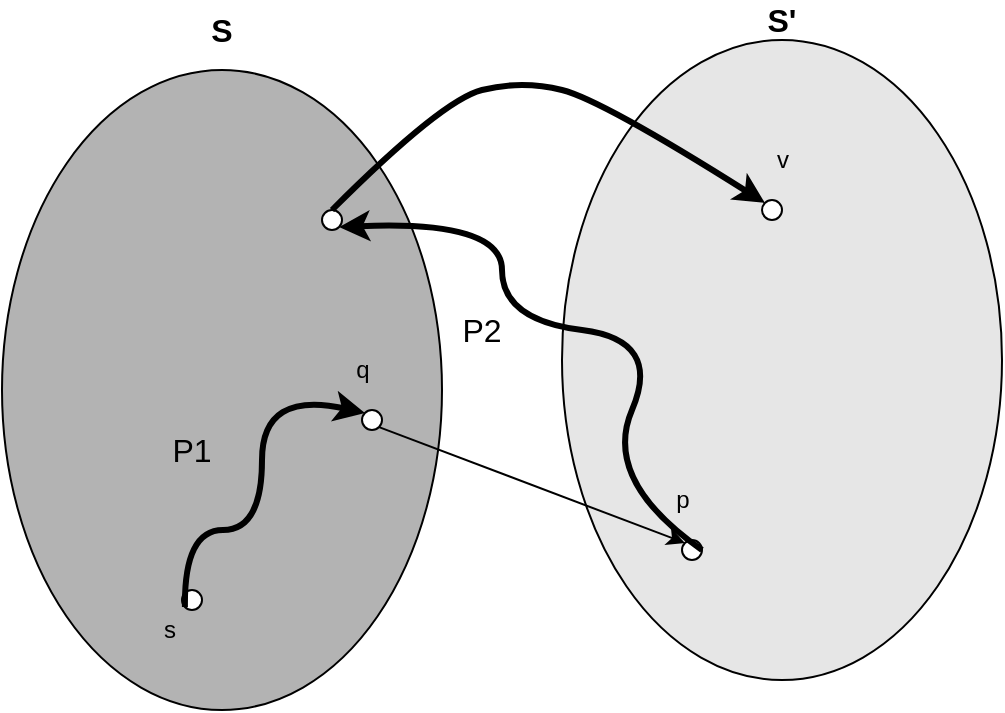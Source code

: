 <mxfile>
    <diagram id="foGcN8IKdp4nlwMygQtF" name="第 1 页">
        <mxGraphModel dx="1094" dy="506" grid="1" gridSize="10" guides="1" tooltips="1" connect="1" arrows="1" fold="1" page="1" pageScale="1" pageWidth="827" pageHeight="1169" background="#ffffff" math="0" shadow="0">
            <root>
                <mxCell id="0"/>
                <mxCell id="1" parent="0"/>
                <mxCell id="38" value="" style="ellipse;whiteSpace=wrap;html=1;strokeColor=#000000;fillColor=#E6E6E6;" vertex="1" parent="1">
                    <mxGeometry x="590" y="80" width="220" height="320" as="geometry"/>
                </mxCell>
                <mxCell id="2" value="" style="ellipse;whiteSpace=wrap;html=1;strokeColor=#000000;fillColor=#B3B3B3;" vertex="1" parent="1">
                    <mxGeometry x="310" y="95" width="220" height="320" as="geometry"/>
                </mxCell>
                <mxCell id="3" value="s" style="text;html=1;strokeColor=none;fillColor=none;align=center;verticalAlign=middle;whiteSpace=wrap;rounded=0;fontColor=#000000;" vertex="1" parent="1">
                    <mxGeometry x="374" y="365" width="40" height="20" as="geometry"/>
                </mxCell>
                <mxCell id="4" value="" style="ellipse;whiteSpace=wrap;html=1;aspect=fixed;rounded=0;fontColor=#000000;gradientColor=none;strokeColor=#000000;" vertex="1" parent="1">
                    <mxGeometry x="400" y="355" width="10" height="10" as="geometry"/>
                </mxCell>
                <mxCell id="9" value="" style="ellipse;whiteSpace=wrap;html=1;aspect=fixed;rounded=0;fontColor=#000000;gradientColor=none;strokeColor=#000000;" vertex="1" parent="1">
                    <mxGeometry x="490" y="265" width="10" height="10" as="geometry"/>
                </mxCell>
                <mxCell id="10" value="" style="curved=1;endArrow=classic;html=1;fontColor=#000000;entryX=0;entryY=0;entryDx=0;entryDy=0;exitX=0;exitY=1;exitDx=0;exitDy=0;strokeColor=#000000;strokeWidth=3;" edge="1" parent="1" source="4" target="9">
                    <mxGeometry width="50" height="50" relative="1" as="geometry">
                        <mxPoint x="300" y="295" as="sourcePoint"/>
                        <mxPoint x="350" y="245" as="targetPoint"/>
                        <Array as="points">
                            <mxPoint x="401" y="325"/>
                            <mxPoint x="440" y="325"/>
                            <mxPoint x="440" y="255"/>
                        </Array>
                    </mxGeometry>
                </mxCell>
                <mxCell id="11" value="q" style="text;html=1;align=center;verticalAlign=middle;resizable=0;points=[];autosize=1;strokeColor=none;fontColor=#000000;" vertex="1" parent="1">
                    <mxGeometry x="480" y="235" width="20" height="20" as="geometry"/>
                </mxCell>
                <mxCell id="12" value="" style="ellipse;whiteSpace=wrap;html=1;aspect=fixed;rounded=0;fontColor=#000000;gradientColor=none;strokeColor=#000000;" vertex="1" parent="1">
                    <mxGeometry x="650" y="330" width="10" height="10" as="geometry"/>
                </mxCell>
                <mxCell id="13" value="p" style="text;html=1;align=center;verticalAlign=middle;resizable=0;points=[];autosize=1;strokeColor=none;fontColor=#000000;" vertex="1" parent="1">
                    <mxGeometry x="640" y="300" width="20" height="20" as="geometry"/>
                </mxCell>
                <mxCell id="14" value="" style="ellipse;whiteSpace=wrap;html=1;aspect=fixed;rounded=0;fontColor=#000000;gradientColor=none;strokeColor=#000000;" vertex="1" parent="1">
                    <mxGeometry x="690" y="160" width="10" height="10" as="geometry"/>
                </mxCell>
                <mxCell id="15" value="v" style="text;html=1;align=center;verticalAlign=middle;resizable=0;points=[];autosize=1;strokeColor=none;fontColor=#000000;" vertex="1" parent="1">
                    <mxGeometry x="690" y="130" width="20" height="20" as="geometry"/>
                </mxCell>
                <mxCell id="17" value="" style="endArrow=classic;html=1;fontColor=#000000;strokeColor=#000000;entryX=0;entryY=0;entryDx=0;entryDy=0;exitX=1;exitY=1;exitDx=0;exitDy=0;" edge="1" parent="1" source="9" target="12">
                    <mxGeometry width="50" height="50" relative="1" as="geometry">
                        <mxPoint x="550" y="270" as="sourcePoint"/>
                        <mxPoint x="390" y="240" as="targetPoint"/>
                    </mxGeometry>
                </mxCell>
                <mxCell id="18" value="" style="ellipse;whiteSpace=wrap;html=1;aspect=fixed;rounded=0;fontColor=#000000;gradientColor=none;strokeColor=#000000;" vertex="1" parent="1">
                    <mxGeometry x="470" y="165" width="10" height="10" as="geometry"/>
                </mxCell>
                <mxCell id="19" value="" style="curved=1;endArrow=classic;html=1;fontColor=#000000;strokeColor=#000000;entryX=1;entryY=1;entryDx=0;entryDy=0;exitX=1;exitY=0.5;exitDx=0;exitDy=0;strokeWidth=3;" edge="1" parent="1" source="12" target="18">
                    <mxGeometry width="50" height="50" relative="1" as="geometry">
                        <mxPoint x="560" y="220" as="sourcePoint"/>
                        <mxPoint x="610" y="170" as="targetPoint"/>
                        <Array as="points">
                            <mxPoint x="610" y="300"/>
                            <mxPoint x="640" y="230"/>
                            <mxPoint x="560" y="220"/>
                            <mxPoint x="560" y="170"/>
                        </Array>
                    </mxGeometry>
                </mxCell>
                <mxCell id="23" value="" style="curved=1;endArrow=classic;html=1;fontColor=#000000;strokeColor=#000000;entryX=0;entryY=0;entryDx=0;entryDy=0;exitX=0.5;exitY=0;exitDx=0;exitDy=0;strokeWidth=3;" edge="1" parent="1" source="18" target="14">
                    <mxGeometry width="50" height="50" relative="1" as="geometry">
                        <mxPoint x="510" y="130" as="sourcePoint"/>
                        <mxPoint x="560" y="80" as="targetPoint"/>
                        <Array as="points">
                            <mxPoint x="530" y="110"/>
                            <mxPoint x="570" y="100"/>
                            <mxPoint x="610" y="110"/>
                        </Array>
                    </mxGeometry>
                </mxCell>
                <mxCell id="24" value="&lt;font style=&quot;font-size: 16px&quot;&gt;P1&lt;/font&gt;" style="text;html=1;strokeColor=none;fillColor=none;align=center;verticalAlign=middle;whiteSpace=wrap;rounded=0;fontColor=#000000;" vertex="1" parent="1">
                    <mxGeometry x="385" y="275" width="40" height="20" as="geometry"/>
                </mxCell>
                <mxCell id="25" value="&lt;font style=&quot;font-size: 16px&quot;&gt;P2&lt;/font&gt;" style="text;html=1;strokeColor=none;fillColor=none;align=center;verticalAlign=middle;whiteSpace=wrap;rounded=0;fontColor=#000000;" vertex="1" parent="1">
                    <mxGeometry x="530" y="215" width="40" height="20" as="geometry"/>
                </mxCell>
                <mxCell id="26" value="&lt;span style=&quot;font-size: 16px&quot;&gt;&lt;b&gt;S&lt;/b&gt;&lt;/span&gt;" style="text;html=1;strokeColor=none;fillColor=none;align=center;verticalAlign=middle;whiteSpace=wrap;rounded=0;fontColor=#000000;" vertex="1" parent="1">
                    <mxGeometry x="400" y="65" width="40" height="20" as="geometry"/>
                </mxCell>
                <mxCell id="39" value="&lt;span style=&quot;font-size: 16px&quot;&gt;&lt;b&gt;S'&lt;/b&gt;&lt;/span&gt;" style="text;html=1;strokeColor=none;fillColor=none;align=center;verticalAlign=middle;whiteSpace=wrap;rounded=0;fontColor=#000000;" vertex="1" parent="1">
                    <mxGeometry x="680" y="60" width="40" height="20" as="geometry"/>
                </mxCell>
            </root>
        </mxGraphModel>
    </diagram>
</mxfile>